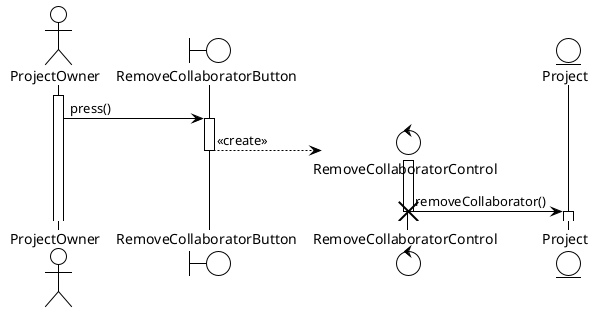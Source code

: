 @startuml RemoveCollaborator
!theme plain
actor ProjectOwner as po
boundary RemoveCollaboratorButton as rcb
control RemoveCollaboratorControl as rcc
entity Project as p

activate po

po -> rcb : press()
activate rcb

create rcc
rcb --> rcc : <<create>>
deactivate rcb
activate rcc

rcc -> p : removeCollaborator()
destroy rcc
activate p
deactivate p
@enduml